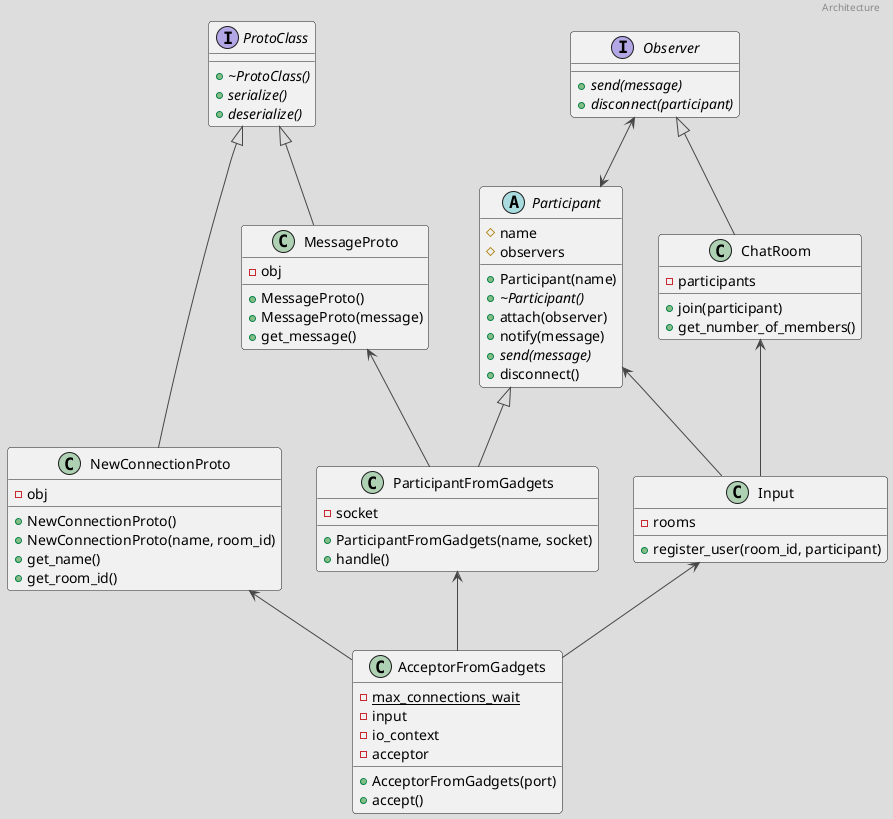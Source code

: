 @startuml class_diagram

header Architecture

!theme toy

ProtoClass <|-- MessageProto
ProtoClass <|-- NewConnectionProto

Observer <--> Participant

Participant <|-- ParticipantFromGadgets

Observer <|-- ChatRoom

ChatRoom <-- Input
Participant <-- Input
Input <-- AcceptorFromGadgets 
ParticipantFromGadgets <-- AcceptorFromGadgets
NewConnectionProto <-- AcceptorFromGadgets
MessageProto <-- ParticipantFromGadgets


interface ProtoClass {
    + {abstract} ~ProtoClass()
    + {abstract} serialize()
    + {abstract} deserialize()
}

class MessageProto {
    + MessageProto()
    + MessageProto(message)
    + get_message()

    - obj
}

class NewConnectionProto {
    + NewConnectionProto()
    + NewConnectionProto(name, room_id)
    + get_name()
    + get_room_id()

    - obj
}

abstract Participant {
    + Participant(name)
    + {abstract} ~Participant()
    + attach(observer)
    + notify(message)
    + {abstract} send(message)
    + disconnect()

    # name
    # observers
}

class AcceptorFromGadgets {
    + AcceptorFromGadgets(port)
    + accept()

    - {static} max_connections_wait
    - input
    - io_context
    - acceptor
}

class ParticipantFromGadgets {
    + ParticipantFromGadgets(name, socket)
    + handle()

    - socket
}

interface Observer {
    + {abstract} send(message)
    + {abstract} disconnect(participant)
}

class ChatRoom {
    + join(participant)
    + get_number_of_members()

    - participants
}

class Input {
    + register_user(room_id, participant)

    - rooms
}

@enduml
